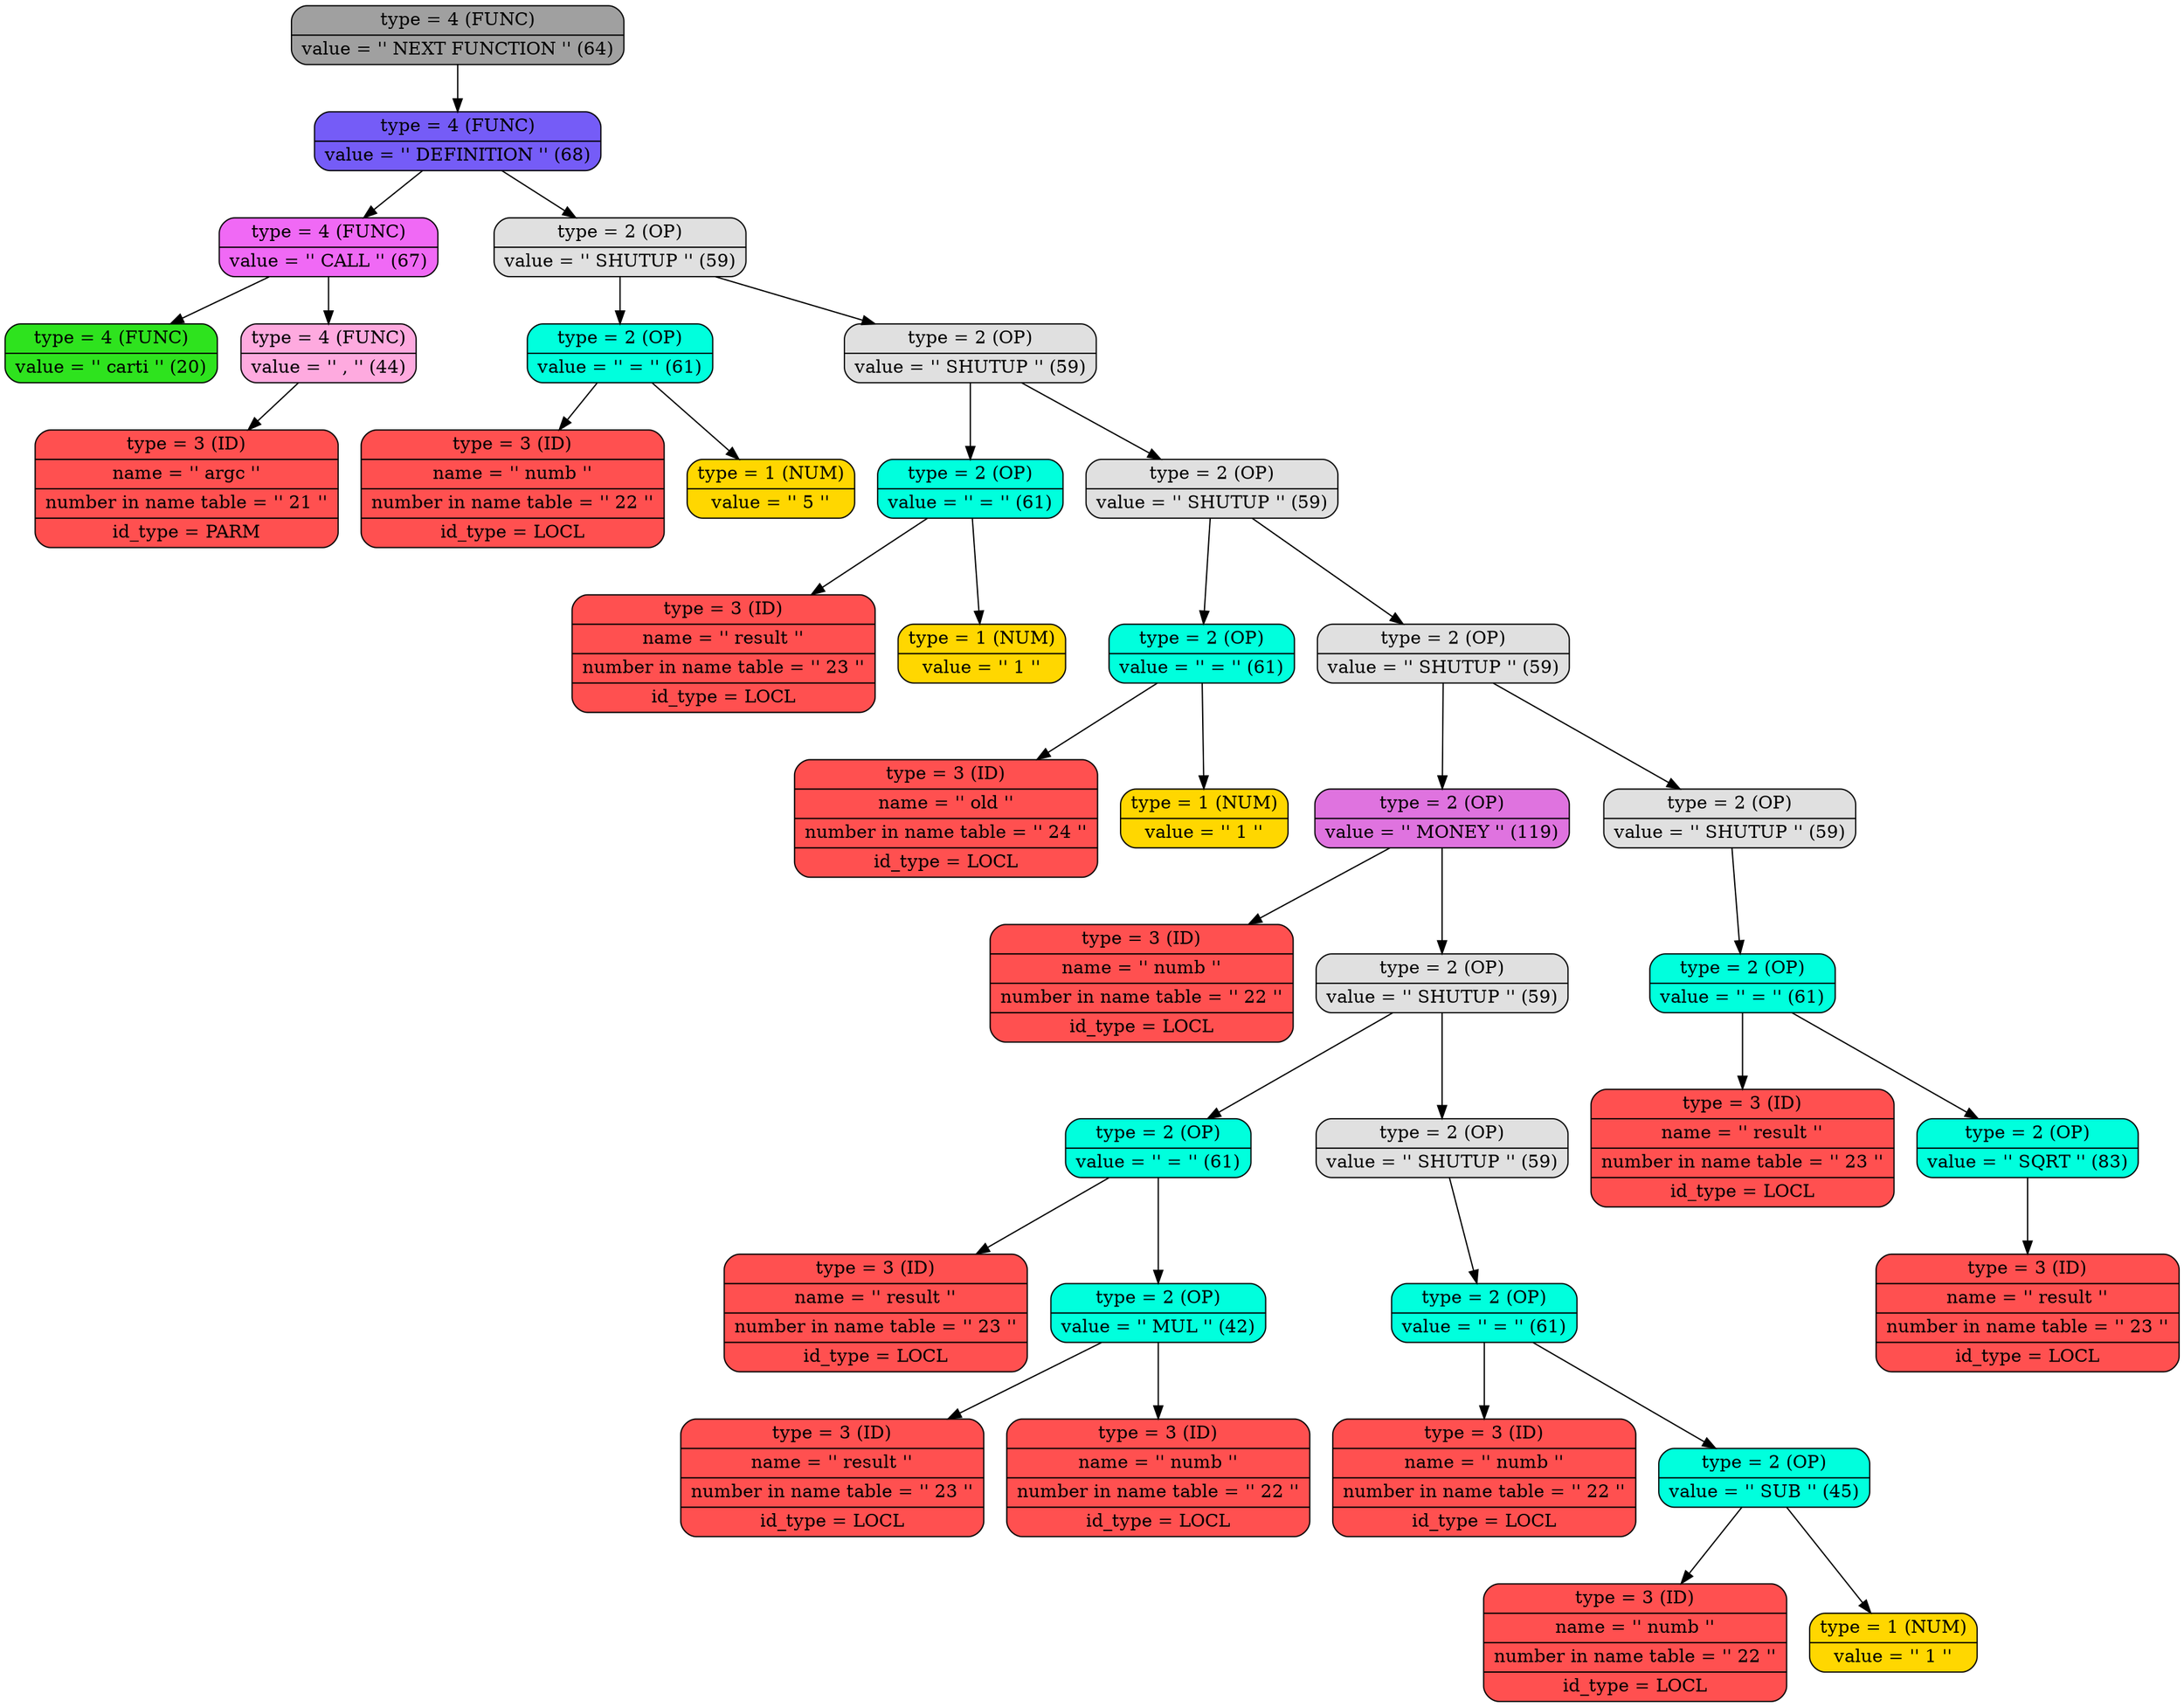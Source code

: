 digraph
{
bgcolor="transparent"
node0x503000000730 [shape=Mrecord; label = " { type = 4 (FUNC) | value = '' NEXT FUNCTION ''  (64) }"; style = filled; fillcolor = "#A0A0A0"];
node0x503000000730 -> node0x503000000700;
node0x503000000700 [shape=Mrecord; label = " { type = 4 (FUNC) | value = '' DEFINITION ''  (68) }"; style = filled; fillcolor = "#755CF7"];
node0x503000000700 -> node0x5030000000d0;
node0x503000000700 -> node0x503000000190;
node0x5030000000d0 [shape=Mrecord; label = " { type = 4 (FUNC) | value = '' CALL ''  (67) }"; style = filled; fillcolor = "#F069F5"];
node0x5030000000d0 -> node0x503000000040;
node0x5030000000d0 -> node0x5030000000a0;
node0x503000000040 [shape=Mrecord; label = " { type = 4 (FUNC) | value = '' carti ''  (20) }"; style = filled; fillcolor = "#2EE31E"];
node0x5030000000a0 [shape=Mrecord; label = " { type = 4 (FUNC) | value = '' , ''  (44) }"; style = filled; fillcolor = "#FEAADF"];
node0x5030000000a0 -> node0x503000000070;
node0x503000000070 [shape=Mrecord; label = " { type = 3 (ID)  | name = '' argc '' | number in name table = '' 21 '' | id_type = PARM }"; style = filled; fillcolor = "#FF5050"];
node0x503000000190 [shape=Mrecord; label = " { type = 2 (OP)   | value = '' SHUTUP ''  (59) }"; style = filled; fillcolor = "#E0E0E0"];
node0x503000000190 -> node0x503000000160;
node0x503000000190 -> node0x503000000250;
node0x503000000160 [shape=Mrecord; label = " { type = 2 (OP)   | value = '' = ''  (61) }"; style = filled; fillcolor = "#00FFDD"];
node0x503000000160 -> node0x503000000100;
node0x503000000160 -> node0x503000000130;
node0x503000000100 [shape=Mrecord; label = " { type = 3 (ID)  | name = '' numb '' | number in name table = '' 22 '' | id_type = LOCL }"; style = filled; fillcolor = "#FF5050"];
node0x503000000130 [shape=Mrecord; label = " { type = 1 (NUM)  | value = '' 5 '' }"; style = filled; fillcolor = "#FFD700"];
node0x503000000250 [shape=Mrecord; label = " { type = 2 (OP)   | value = '' SHUTUP ''  (59) }"; style = filled; fillcolor = "#E0E0E0"];
node0x503000000250 -> node0x503000000220;
node0x503000000250 -> node0x503000000310;
node0x503000000220 [shape=Mrecord; label = " { type = 2 (OP)   | value = '' = ''  (61) }"; style = filled; fillcolor = "#00FFDD"];
node0x503000000220 -> node0x5030000001c0;
node0x503000000220 -> node0x5030000001f0;
node0x5030000001c0 [shape=Mrecord; label = " { type = 3 (ID)  | name = '' result '' | number in name table = '' 23 '' | id_type = LOCL }"; style = filled; fillcolor = "#FF5050"];
node0x5030000001f0 [shape=Mrecord; label = " { type = 1 (NUM)  | value = '' 1 '' }"; style = filled; fillcolor = "#FFD700"];
node0x503000000310 [shape=Mrecord; label = " { type = 2 (OP)   | value = '' SHUTUP ''  (59) }"; style = filled; fillcolor = "#E0E0E0"];
node0x503000000310 -> node0x5030000002e0;
node0x503000000310 -> node0x5030000005e0;
node0x5030000002e0 [shape=Mrecord; label = " { type = 2 (OP)   | value = '' = ''  (61) }"; style = filled; fillcolor = "#00FFDD"];
node0x5030000002e0 -> node0x503000000280;
node0x5030000002e0 -> node0x5030000002b0;
node0x503000000280 [shape=Mrecord; label = " { type = 3 (ID)  | name = '' old '' | number in name table = '' 24 '' | id_type = LOCL }"; style = filled; fillcolor = "#FF5050"];
node0x5030000002b0 [shape=Mrecord; label = " { type = 1 (NUM)  | value = '' 1 '' }"; style = filled; fillcolor = "#FFD700"];
node0x5030000005e0 [shape=Mrecord; label = " { type = 2 (OP)   | value = '' SHUTUP ''  (59) }"; style = filled; fillcolor = "#E0E0E0"];
node0x5030000005e0 -> node0x5030000005b0;
node0x5030000005e0 -> node0x5030000006d0;
node0x5030000005b0 [shape=Mrecord; label = " { type = 2 (OP)   | value = '' MONEY ''  (119) }"; style = filled; fillcolor = "#DF73DF"];
node0x5030000005b0 -> node0x503000000340;
node0x5030000005b0 -> node0x503000000460;
node0x503000000340 [shape=Mrecord; label = " { type = 3 (ID)  | name = '' numb '' | number in name table = '' 22 '' | id_type = LOCL }"; style = filled; fillcolor = "#FF5050"];
node0x503000000460 [shape=Mrecord; label = " { type = 2 (OP)   | value = '' SHUTUP ''  (59) }"; style = filled; fillcolor = "#E0E0E0"];
node0x503000000460 -> node0x503000000430;
node0x503000000460 -> node0x503000000580;
node0x503000000430 [shape=Mrecord; label = " { type = 2 (OP)   | value = '' = ''  (61) }"; style = filled; fillcolor = "#00FFDD"];
node0x503000000430 -> node0x503000000370;
node0x503000000430 -> node0x503000000400;
node0x503000000370 [shape=Mrecord; label = " { type = 3 (ID)  | name = '' result '' | number in name table = '' 23 '' | id_type = LOCL }"; style = filled; fillcolor = "#FF5050"];
node0x503000000400 [shape=Mrecord; label = " { type = 2 (OP)   | value = '' MUL ''  (42) }"; style = filled; fillcolor = "#00FFDD"];
node0x503000000400 -> node0x5030000003a0;
node0x503000000400 -> node0x5030000003d0;
node0x5030000003a0 [shape=Mrecord; label = " { type = 3 (ID)  | name = '' result '' | number in name table = '' 23 '' | id_type = LOCL }"; style = filled; fillcolor = "#FF5050"];
node0x5030000003d0 [shape=Mrecord; label = " { type = 3 (ID)  | name = '' numb '' | number in name table = '' 22 '' | id_type = LOCL }"; style = filled; fillcolor = "#FF5050"];
node0x503000000580 [shape=Mrecord; label = " { type = 2 (OP)   | value = '' SHUTUP ''  (59) }"; style = filled; fillcolor = "#E0E0E0"];
node0x503000000580 -> node0x503000000550;
node0x503000000550 [shape=Mrecord; label = " { type = 2 (OP)   | value = '' = ''  (61) }"; style = filled; fillcolor = "#00FFDD"];
node0x503000000550 -> node0x503000000490;
node0x503000000550 -> node0x503000000520;
node0x503000000490 [shape=Mrecord; label = " { type = 3 (ID)  | name = '' numb '' | number in name table = '' 22 '' | id_type = LOCL }"; style = filled; fillcolor = "#FF5050"];
node0x503000000520 [shape=Mrecord; label = " { type = 2 (OP)   | value = '' SUB ''  (45) }"; style = filled; fillcolor = "#00FFDD"];
node0x503000000520 -> node0x5030000004c0;
node0x503000000520 -> node0x5030000004f0;
node0x5030000004c0 [shape=Mrecord; label = " { type = 3 (ID)  | name = '' numb '' | number in name table = '' 22 '' | id_type = LOCL }"; style = filled; fillcolor = "#FF5050"];
node0x5030000004f0 [shape=Mrecord; label = " { type = 1 (NUM)  | value = '' 1 '' }"; style = filled; fillcolor = "#FFD700"];
node0x5030000006d0 [shape=Mrecord; label = " { type = 2 (OP)   | value = '' SHUTUP ''  (59) }"; style = filled; fillcolor = "#E0E0E0"];
node0x5030000006d0 -> node0x5030000006a0;
node0x5030000006a0 [shape=Mrecord; label = " { type = 2 (OP)   | value = '' = ''  (61) }"; style = filled; fillcolor = "#00FFDD"];
node0x5030000006a0 -> node0x503000000610;
node0x5030000006a0 -> node0x503000000670;
node0x503000000610 [shape=Mrecord; label = " { type = 3 (ID)  | name = '' result '' | number in name table = '' 23 '' | id_type = LOCL }"; style = filled; fillcolor = "#FF5050"];
node0x503000000670 [shape=Mrecord; label = " { type = 2 (OP)   | value = '' SQRT ''  (83) }"; style = filled; fillcolor = "#00FFDD"];
node0x503000000670 -> node0x503000000640;
node0x503000000640 [shape=Mrecord; label = " { type = 3 (ID)  | name = '' result '' | number in name table = '' 23 '' | id_type = LOCL }"; style = filled; fillcolor = "#FF5050"];

}
